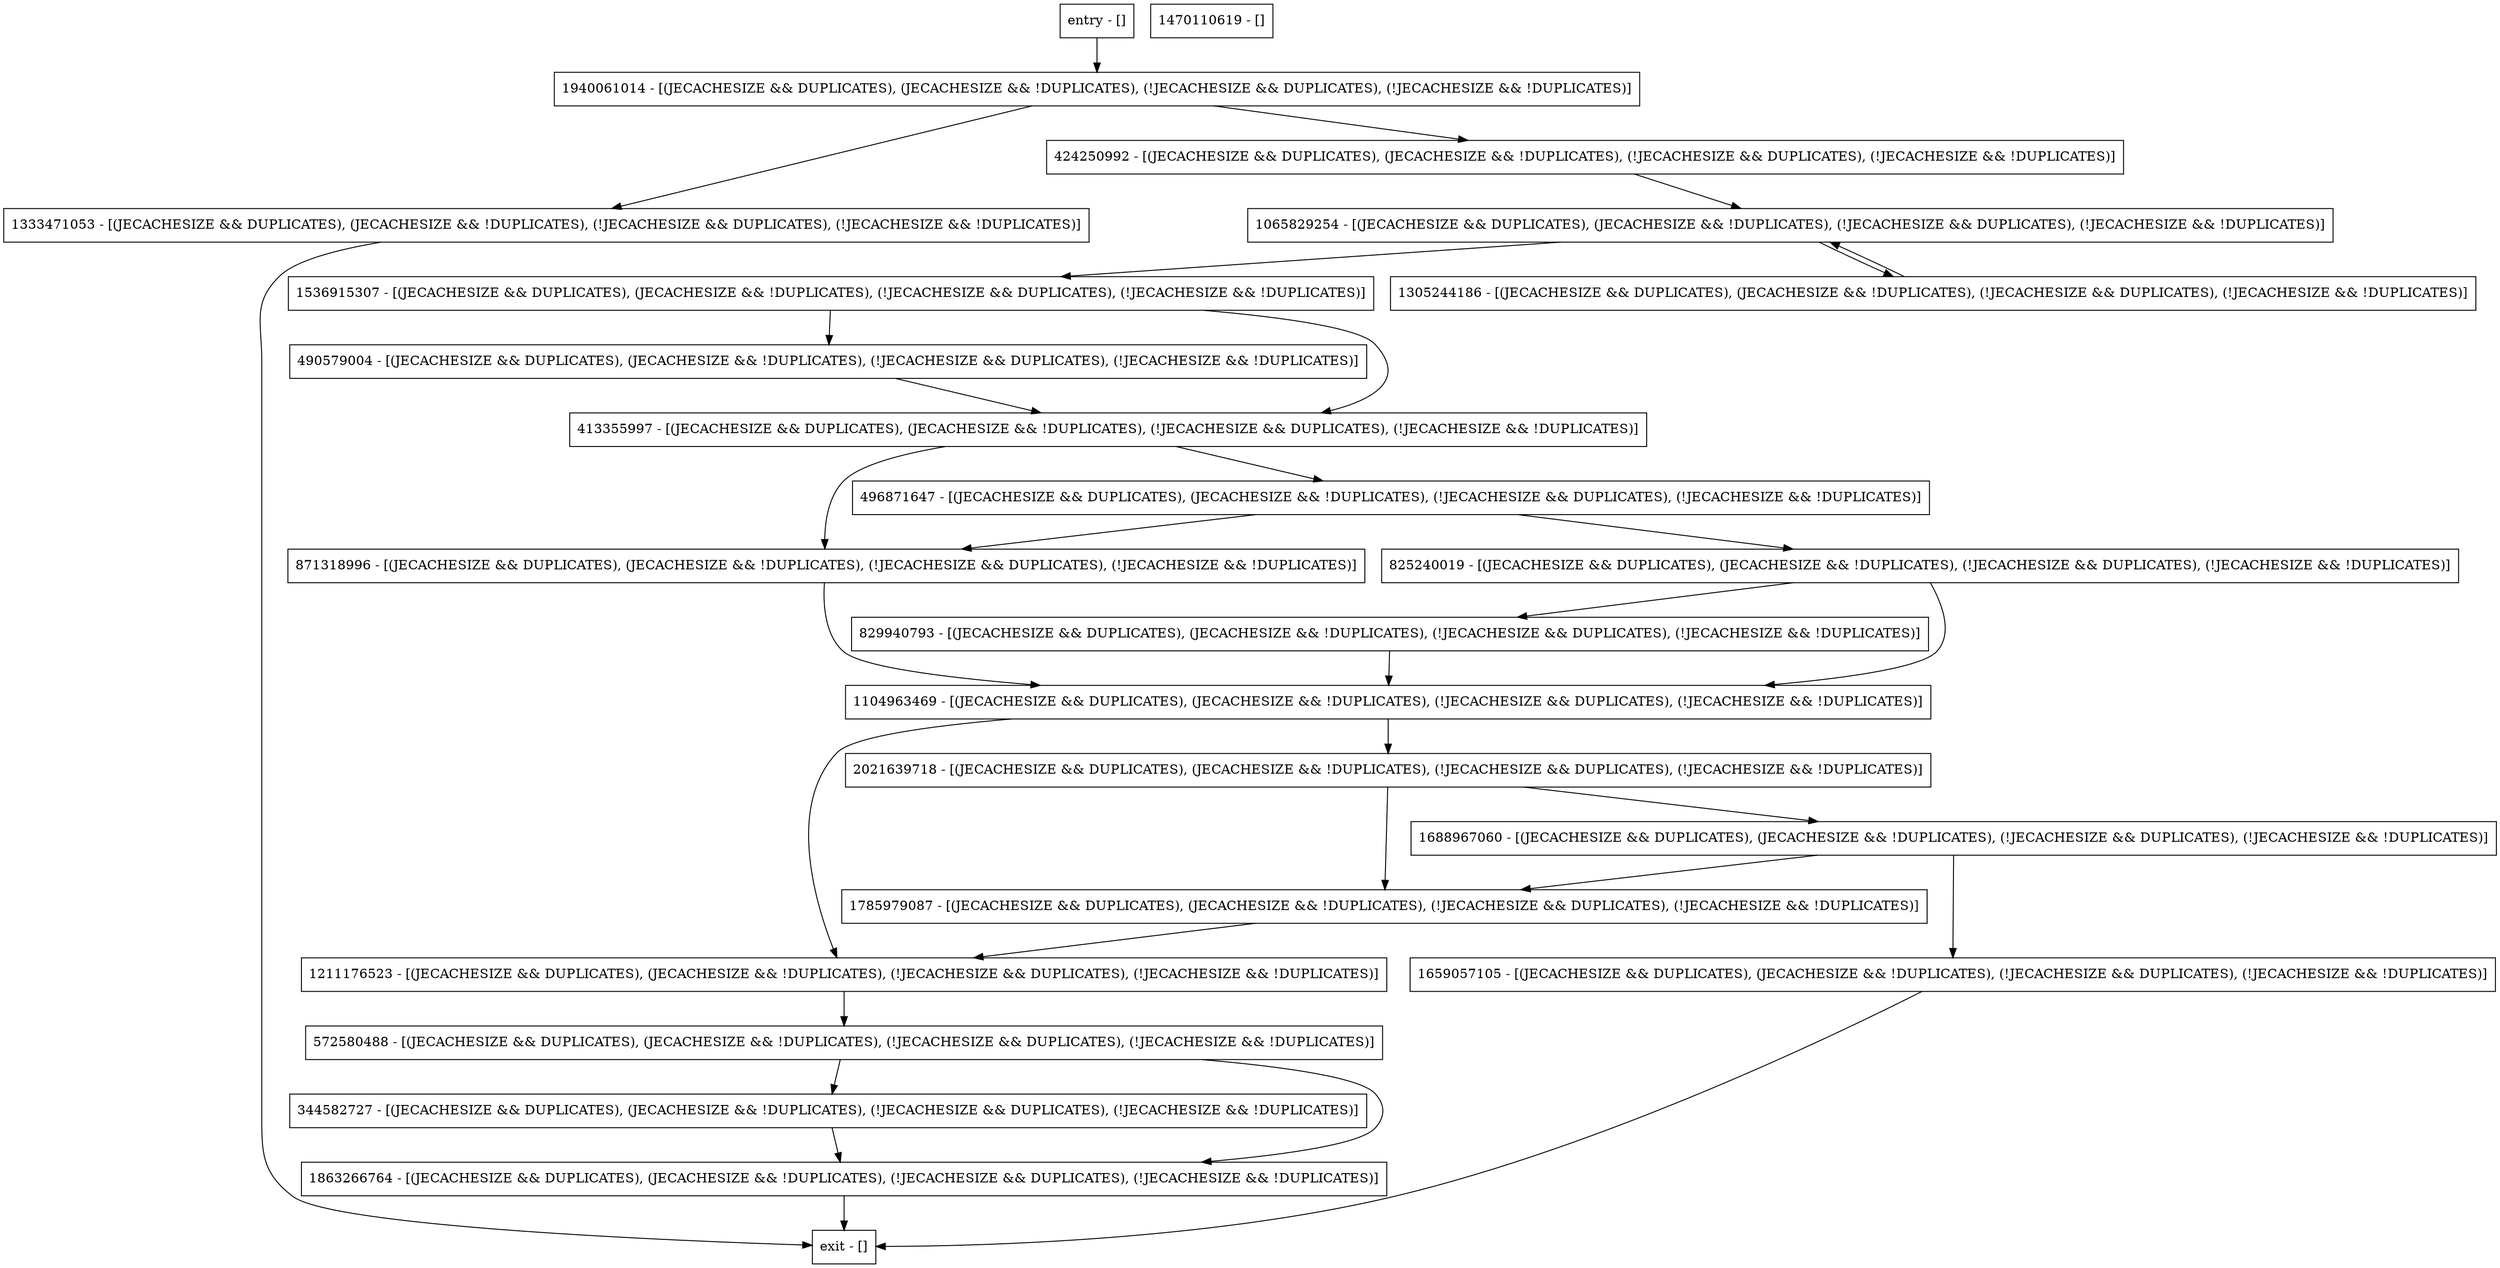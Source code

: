 digraph log {
node [shape=record];
1940061014 [label="1940061014 - [(JECACHESIZE && DUPLICATES), (JECACHESIZE && !DUPLICATES), (!JECACHESIZE && DUPLICATES), (!JECACHESIZE && !DUPLICATES)]"];
1785979087 [label="1785979087 - [(JECACHESIZE && DUPLICATES), (JECACHESIZE && !DUPLICATES), (!JECACHESIZE && DUPLICATES), (!JECACHESIZE && !DUPLICATES)]"];
1333471053 [label="1333471053 - [(JECACHESIZE && DUPLICATES), (JECACHESIZE && !DUPLICATES), (!JECACHESIZE && DUPLICATES), (!JECACHESIZE && !DUPLICATES)]"];
825240019 [label="825240019 - [(JECACHESIZE && DUPLICATES), (JECACHESIZE && !DUPLICATES), (!JECACHESIZE && DUPLICATES), (!JECACHESIZE && !DUPLICATES)]"];
490579004 [label="490579004 - [(JECACHESIZE && DUPLICATES), (JECACHESIZE && !DUPLICATES), (!JECACHESIZE && DUPLICATES), (!JECACHESIZE && !DUPLICATES)]"];
413355997 [label="413355997 - [(JECACHESIZE && DUPLICATES), (JECACHESIZE && !DUPLICATES), (!JECACHESIZE && DUPLICATES), (!JECACHESIZE && !DUPLICATES)]"];
829940793 [label="829940793 - [(JECACHESIZE && DUPLICATES), (JECACHESIZE && !DUPLICATES), (!JECACHESIZE && DUPLICATES), (!JECACHESIZE && !DUPLICATES)]"];
1104963469 [label="1104963469 - [(JECACHESIZE && DUPLICATES), (JECACHESIZE && !DUPLICATES), (!JECACHESIZE && DUPLICATES), (!JECACHESIZE && !DUPLICATES)]"];
344582727 [label="344582727 - [(JECACHESIZE && DUPLICATES), (JECACHESIZE && !DUPLICATES), (!JECACHESIZE && DUPLICATES), (!JECACHESIZE && !DUPLICATES)]"];
1659057105 [label="1659057105 - [(JECACHESIZE && DUPLICATES), (JECACHESIZE && !DUPLICATES), (!JECACHESIZE && DUPLICATES), (!JECACHESIZE && !DUPLICATES)]"];
424250992 [label="424250992 - [(JECACHESIZE && DUPLICATES), (JECACHESIZE && !DUPLICATES), (!JECACHESIZE && DUPLICATES), (!JECACHESIZE && !DUPLICATES)]"];
1688967060 [label="1688967060 - [(JECACHESIZE && DUPLICATES), (JECACHESIZE && !DUPLICATES), (!JECACHESIZE && DUPLICATES), (!JECACHESIZE && !DUPLICATES)]"];
1065829254 [label="1065829254 - [(JECACHESIZE && DUPLICATES), (JECACHESIZE && !DUPLICATES), (!JECACHESIZE && DUPLICATES), (!JECACHESIZE && !DUPLICATES)]"];
572580488 [label="572580488 - [(JECACHESIZE && DUPLICATES), (JECACHESIZE && !DUPLICATES), (!JECACHESIZE && DUPLICATES), (!JECACHESIZE && !DUPLICATES)]"];
1470110619 [label="1470110619 - []"];
1863266764 [label="1863266764 - [(JECACHESIZE && DUPLICATES), (JECACHESIZE && !DUPLICATES), (!JECACHESIZE && DUPLICATES), (!JECACHESIZE && !DUPLICATES)]"];
871318996 [label="871318996 - [(JECACHESIZE && DUPLICATES), (JECACHESIZE && !DUPLICATES), (!JECACHESIZE && DUPLICATES), (!JECACHESIZE && !DUPLICATES)]"];
entry [label="entry - []"];
exit [label="exit - []"];
1536915307 [label="1536915307 - [(JECACHESIZE && DUPLICATES), (JECACHESIZE && !DUPLICATES), (!JECACHESIZE && DUPLICATES), (!JECACHESIZE && !DUPLICATES)]"];
1211176523 [label="1211176523 - [(JECACHESIZE && DUPLICATES), (JECACHESIZE && !DUPLICATES), (!JECACHESIZE && DUPLICATES), (!JECACHESIZE && !DUPLICATES)]"];
2021639718 [label="2021639718 - [(JECACHESIZE && DUPLICATES), (JECACHESIZE && !DUPLICATES), (!JECACHESIZE && DUPLICATES), (!JECACHESIZE && !DUPLICATES)]"];
1305244186 [label="1305244186 - [(JECACHESIZE && DUPLICATES), (JECACHESIZE && !DUPLICATES), (!JECACHESIZE && DUPLICATES), (!JECACHESIZE && !DUPLICATES)]"];
496871647 [label="496871647 - [(JECACHESIZE && DUPLICATES), (JECACHESIZE && !DUPLICATES), (!JECACHESIZE && DUPLICATES), (!JECACHESIZE && !DUPLICATES)]"];
entry;
exit;
1940061014 -> 424250992;
1940061014 -> 1333471053;
1785979087 -> 1211176523;
1333471053 -> exit;
825240019 -> 829940793;
825240019 -> 1104963469;
490579004 -> 413355997;
413355997 -> 871318996;
413355997 -> 496871647;
829940793 -> 1104963469;
1104963469 -> 1211176523;
1104963469 -> 2021639718;
344582727 -> 1863266764;
1659057105 -> exit;
424250992 -> 1065829254;
1688967060 -> 1659057105;
1688967060 -> 1785979087;
1065829254 -> 1536915307;
1065829254 -> 1305244186;
572580488 -> 344582727;
572580488 -> 1863266764;
1863266764 -> exit;
871318996 -> 1104963469;
entry -> 1940061014;
1536915307 -> 413355997;
1536915307 -> 490579004;
1211176523 -> 572580488;
2021639718 -> 1785979087;
2021639718 -> 1688967060;
1305244186 -> 1065829254;
496871647 -> 871318996;
496871647 -> 825240019;
}

